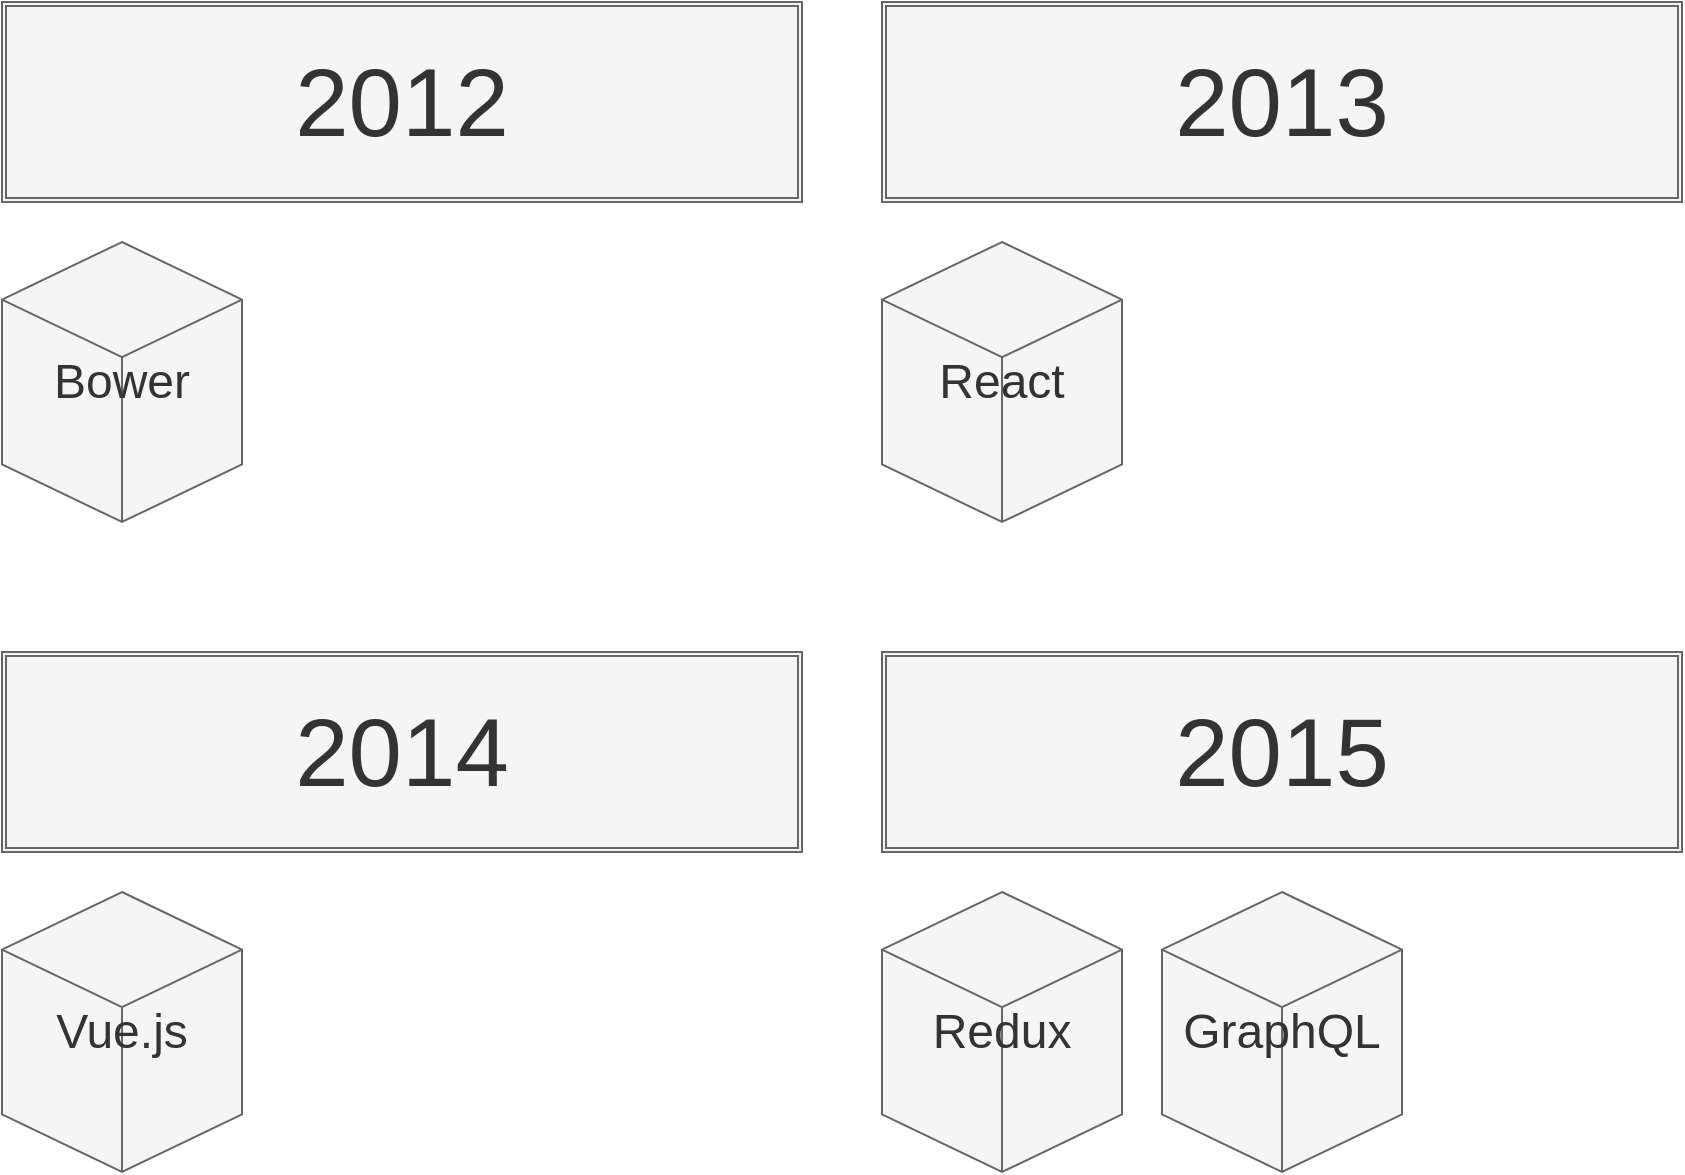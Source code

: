 <mxfile>
    <diagram id="LNP9S4-BVpzVc-00VTwb" name="Page-1">
        <mxGraphModel dx="877" dy="585" grid="1" gridSize="10" guides="1" tooltips="1" connect="1" arrows="1" fold="1" page="1" pageScale="1" pageWidth="850" pageHeight="1100" math="0" shadow="0">
            <root>
                <mxCell id="0"/>
                <mxCell id="1" parent="0"/>
                <mxCell id="97" value="&lt;font style=&quot;font-size: 48px&quot;&gt;2012&lt;/font&gt;" style="shape=ext;double=1;rounded=0;whiteSpace=wrap;html=1;shadow=0;sketch=0;fillColor=#f5f5f5;strokeColor=#666666;fontColor=#333333;" parent="1" vertex="1">
                    <mxGeometry width="400" height="100" as="geometry"/>
                </mxCell>
                <mxCell id="98" value="&lt;font style=&quot;font-size: 24px&quot;&gt;Bower&lt;/font&gt;" style="html=1;whiteSpace=wrap;shape=isoCube2;backgroundOutline=1;isoAngle=15;shadow=0;sketch=0;fillColor=#f5f5f5;strokeColor=#666666;fontColor=#333333;" parent="1" vertex="1">
                    <mxGeometry y="120" width="120" height="140" as="geometry"/>
                </mxCell>
                <mxCell id="100" value="&lt;font style=&quot;font-size: 48px&quot;&gt;2013&lt;/font&gt;" style="shape=ext;double=1;rounded=0;whiteSpace=wrap;html=1;shadow=0;sketch=0;fillColor=#f5f5f5;strokeColor=#666666;fontColor=#333333;" parent="1" vertex="1">
                    <mxGeometry x="440" width="400" height="100" as="geometry"/>
                </mxCell>
                <mxCell id="102" value="&lt;font style=&quot;font-size: 24px&quot;&gt;React&lt;/font&gt;" style="html=1;whiteSpace=wrap;shape=isoCube2;backgroundOutline=1;isoAngle=15;shadow=0;sketch=0;fillColor=#f5f5f5;strokeColor=#666666;fontColor=#333333;" parent="1" vertex="1">
                    <mxGeometry x="440" y="120" width="120" height="140" as="geometry"/>
                </mxCell>
                <mxCell id="104" value="&lt;font style=&quot;font-size: 48px&quot;&gt;2014&lt;/font&gt;" style="shape=ext;double=1;rounded=0;whiteSpace=wrap;html=1;shadow=0;sketch=0;fillColor=#f5f5f5;strokeColor=#666666;fontColor=#333333;" parent="1" vertex="1">
                    <mxGeometry y="325" width="400" height="100" as="geometry"/>
                </mxCell>
                <mxCell id="105" value="&lt;font style=&quot;font-size: 24px&quot;&gt;Vue.js&lt;/font&gt;" style="html=1;whiteSpace=wrap;shape=isoCube2;backgroundOutline=1;isoAngle=15;shadow=0;sketch=0;fillColor=#f5f5f5;strokeColor=#666666;fontColor=#333333;" parent="1" vertex="1">
                    <mxGeometry y="445" width="120" height="140" as="geometry"/>
                </mxCell>
                <mxCell id="106" value="&lt;font style=&quot;font-size: 48px&quot;&gt;2015&lt;/font&gt;" style="shape=ext;double=1;rounded=0;whiteSpace=wrap;html=1;shadow=0;sketch=0;fillColor=#f5f5f5;strokeColor=#666666;fontColor=#333333;" parent="1" vertex="1">
                    <mxGeometry x="440" y="325" width="400" height="100" as="geometry"/>
                </mxCell>
                <mxCell id="107" value="&lt;font style=&quot;font-size: 24px&quot;&gt;Redux&lt;/font&gt;" style="html=1;whiteSpace=wrap;shape=isoCube2;backgroundOutline=1;isoAngle=15;shadow=0;sketch=0;fillColor=#f5f5f5;strokeColor=#666666;fontColor=#333333;" parent="1" vertex="1">
                    <mxGeometry x="440" y="445" width="120" height="140" as="geometry"/>
                </mxCell>
                <mxCell id="108" value="&lt;font style=&quot;font-size: 24px&quot;&gt;GraphQL&lt;/font&gt;" style="html=1;whiteSpace=wrap;shape=isoCube2;backgroundOutline=1;isoAngle=15;shadow=0;sketch=0;fillColor=#f5f5f5;strokeColor=#666666;fontColor=#333333;" parent="1" vertex="1">
                    <mxGeometry x="580" y="445" width="120" height="140" as="geometry"/>
                </mxCell>
            </root>
        </mxGraphModel>
    </diagram>
</mxfile>